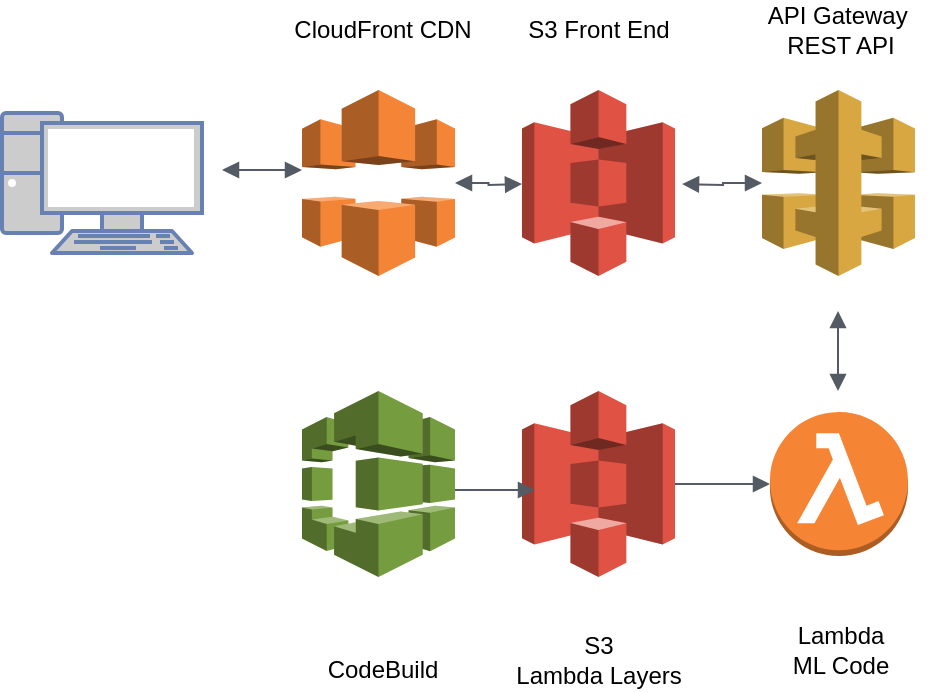 <mxfile>
    <diagram id="Y5vJxGFtdR4F5j2HG0UW" name="Page-1">
        <mxGraphModel dx="516" dy="555" grid="1" gridSize="10" guides="1" tooltips="1" connect="1" arrows="1" fold="1" page="1" pageScale="1" pageWidth="827" pageHeight="1169" math="0" shadow="0">
            <root>
                <mxCell id="0"/>
                <mxCell id="1" parent="0"/>
                <mxCell id="2" value="" style="outlineConnect=0;dashed=0;verticalLabelPosition=bottom;verticalAlign=top;align=center;html=1;shape=mxgraph.aws3.cloudfront;fillColor=#F58536;gradientColor=none;" vertex="1" parent="1">
                    <mxGeometry x="190" y="80" width="76.5" height="93" as="geometry"/>
                </mxCell>
                <mxCell id="3" value="" style="outlineConnect=0;dashed=0;verticalLabelPosition=bottom;verticalAlign=top;align=center;html=1;shape=mxgraph.aws3.s3;fillColor=#E05243;gradientColor=none;" vertex="1" parent="1">
                    <mxGeometry x="300" y="80" width="76.5" height="93" as="geometry"/>
                </mxCell>
                <mxCell id="4" value="" style="outlineConnect=0;dashed=0;verticalLabelPosition=bottom;verticalAlign=top;align=center;html=1;shape=mxgraph.aws3.s3;fillColor=#E05243;gradientColor=none;" vertex="1" parent="1">
                    <mxGeometry x="300" y="230.5" width="76.5" height="93" as="geometry"/>
                </mxCell>
                <mxCell id="5" value="" style="outlineConnect=0;dashed=0;verticalLabelPosition=bottom;verticalAlign=top;align=center;html=1;shape=mxgraph.aws3.api_gateway;fillColor=#D9A741;gradientColor=none;" vertex="1" parent="1">
                    <mxGeometry x="420" y="80" width="76.5" height="93" as="geometry"/>
                </mxCell>
                <mxCell id="6" value="" style="outlineConnect=0;dashed=0;verticalLabelPosition=bottom;verticalAlign=top;align=center;html=1;shape=mxgraph.aws3.lambda_function;fillColor=#F58534;gradientColor=none;" vertex="1" parent="1">
                    <mxGeometry x="424" y="241" width="69" height="72" as="geometry"/>
                </mxCell>
                <mxCell id="7" value="" style="outlineConnect=0;dashed=0;verticalLabelPosition=bottom;verticalAlign=top;align=center;html=1;shape=mxgraph.aws3.codebuild;fillColor=#759C3E;gradientColor=none;" vertex="1" parent="1">
                    <mxGeometry x="190" y="230.5" width="76.5" height="93" as="geometry"/>
                </mxCell>
                <mxCell id="8" value="" style="fontColor=#0066CC;verticalAlign=top;verticalLabelPosition=bottom;labelPosition=center;align=center;html=1;outlineConnect=0;fillColor=#CCCCCC;strokeColor=#6881B3;gradientColor=none;gradientDirection=north;strokeWidth=2;shape=mxgraph.networks.pc;" vertex="1" parent="1">
                    <mxGeometry x="40" y="91.5" width="100" height="70" as="geometry"/>
                </mxCell>
                <mxCell id="10" value="" style="edgeStyle=orthogonalEdgeStyle;html=1;endArrow=block;elbow=vertical;startArrow=block;startFill=1;endFill=1;strokeColor=#545B64;rounded=0;" edge="1" parent="1">
                    <mxGeometry width="100" relative="1" as="geometry">
                        <mxPoint x="150" y="120" as="sourcePoint"/>
                        <mxPoint x="190" y="120" as="targetPoint"/>
                    </mxGeometry>
                </mxCell>
                <mxCell id="12" value="" style="edgeStyle=orthogonalEdgeStyle;html=1;endArrow=block;elbow=vertical;startArrow=block;startFill=1;endFill=1;strokeColor=#545B64;rounded=0;" edge="1" parent="1" source="2">
                    <mxGeometry width="100" relative="1" as="geometry">
                        <mxPoint x="266.5" y="126.5" as="sourcePoint"/>
                        <mxPoint x="300" y="127" as="targetPoint"/>
                    </mxGeometry>
                </mxCell>
                <mxCell id="13" value="" style="edgeStyle=orthogonalEdgeStyle;html=1;endArrow=block;elbow=vertical;startArrow=block;startFill=1;endFill=1;strokeColor=#545B64;rounded=0;" edge="1" parent="1" source="5">
                    <mxGeometry width="100" relative="1" as="geometry">
                        <mxPoint x="320" y="126.5" as="sourcePoint"/>
                        <mxPoint x="380" y="127" as="targetPoint"/>
                    </mxGeometry>
                </mxCell>
                <mxCell id="19" value="" style="edgeStyle=orthogonalEdgeStyle;html=1;endArrow=block;elbow=vertical;startArrow=none;endFill=1;strokeColor=#545B64;rounded=0;" edge="1" parent="1">
                    <mxGeometry width="100" relative="1" as="geometry">
                        <mxPoint x="266.5" y="280" as="sourcePoint"/>
                        <mxPoint x="306.5" y="280" as="targetPoint"/>
                    </mxGeometry>
                </mxCell>
                <mxCell id="21" value="" style="edgeStyle=orthogonalEdgeStyle;html=1;endArrow=block;elbow=vertical;startArrow=none;endFill=1;strokeColor=#545B64;rounded=0;entryX=0;entryY=0.5;entryDx=0;entryDy=0;entryPerimeter=0;exitX=1;exitY=0.5;exitDx=0;exitDy=0;exitPerimeter=0;" edge="1" parent="1" source="4" target="6">
                    <mxGeometry width="100" relative="1" as="geometry">
                        <mxPoint x="390" y="350" as="sourcePoint"/>
                        <mxPoint x="430" y="350" as="targetPoint"/>
                    </mxGeometry>
                </mxCell>
                <mxCell id="24" value="" style="edgeStyle=orthogonalEdgeStyle;html=1;endArrow=block;elbow=vertical;startArrow=block;startFill=1;endFill=1;strokeColor=#545B64;rounded=0;" edge="1" parent="1">
                    <mxGeometry width="100" relative="1" as="geometry">
                        <mxPoint x="458" y="230.5" as="sourcePoint"/>
                        <mxPoint x="458" y="190.5" as="targetPoint"/>
                        <Array as="points">
                            <mxPoint x="458" y="217.5"/>
                            <mxPoint x="458" y="217.5"/>
                        </Array>
                    </mxGeometry>
                </mxCell>
                <mxCell id="27" value="CodeBuild" style="text;html=1;resizable=0;autosize=1;align=center;verticalAlign=middle;points=[];fillColor=none;strokeColor=none;rounded=0;" vertex="1" parent="1">
                    <mxGeometry x="195" y="360" width="70" height="20" as="geometry"/>
                </mxCell>
                <mxCell id="28" value="S3&lt;br&gt;Lambda Layers" style="text;html=1;resizable=0;autosize=1;align=center;verticalAlign=middle;points=[];fillColor=none;strokeColor=none;rounded=0;" vertex="1" parent="1">
                    <mxGeometry x="288.25" y="350" width="100" height="30" as="geometry"/>
                </mxCell>
                <mxCell id="29" value="Lambda &lt;br&gt;ML Code" style="text;html=1;resizable=0;autosize=1;align=center;verticalAlign=middle;points=[];fillColor=none;strokeColor=none;rounded=0;" vertex="1" parent="1">
                    <mxGeometry x="428.5" y="345" width="60" height="30" as="geometry"/>
                </mxCell>
                <mxCell id="30" value="API Gateway&amp;nbsp;&lt;br&gt;REST API" style="text;html=1;resizable=0;autosize=1;align=center;verticalAlign=middle;points=[];fillColor=none;strokeColor=none;rounded=0;" vertex="1" parent="1">
                    <mxGeometry x="413.5" y="35" width="90" height="30" as="geometry"/>
                </mxCell>
                <mxCell id="31" value="S3 Front End" style="text;html=1;resizable=0;autosize=1;align=center;verticalAlign=middle;points=[];fillColor=none;strokeColor=none;rounded=0;" vertex="1" parent="1">
                    <mxGeometry x="293.25" y="40" width="90" height="20" as="geometry"/>
                </mxCell>
                <mxCell id="32" value="CloudFront CDN" style="text;html=1;resizable=0;autosize=1;align=center;verticalAlign=middle;points=[];fillColor=none;strokeColor=none;rounded=0;" vertex="1" parent="1">
                    <mxGeometry x="180" y="40" width="100" height="20" as="geometry"/>
                </mxCell>
            </root>
        </mxGraphModel>
    </diagram>
</mxfile>
